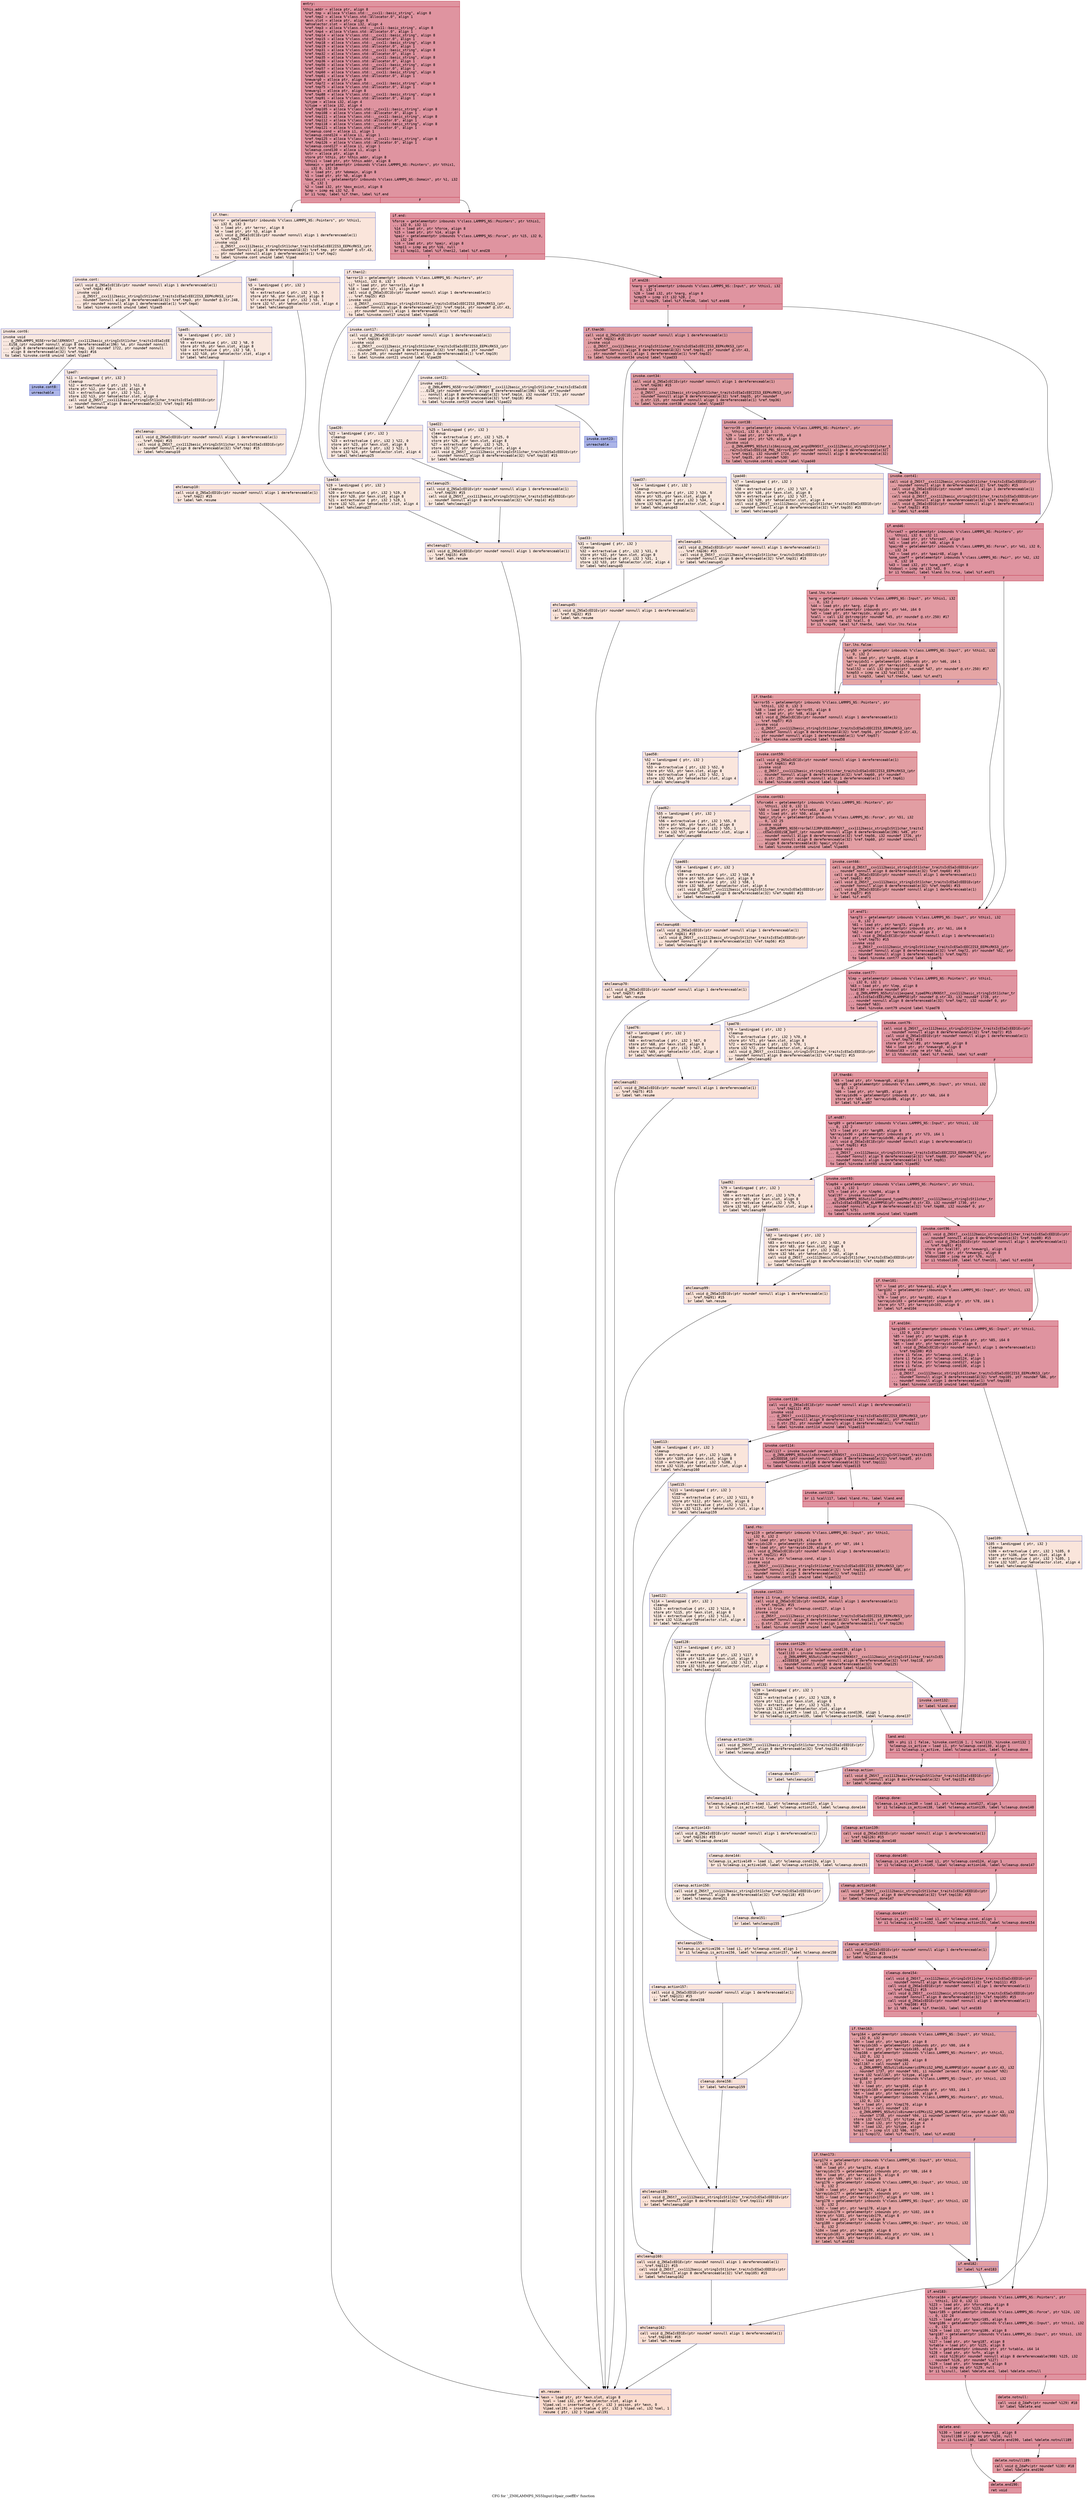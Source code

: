 digraph "CFG for '_ZN9LAMMPS_NS5Input10pair_coeffEv' function" {
	label="CFG for '_ZN9LAMMPS_NS5Input10pair_coeffEv' function";

	Node0x562873710f40 [shape=record,color="#b70d28ff", style=filled, fillcolor="#b70d2870" fontname="Courier",label="{entry:\l|  %this.addr = alloca ptr, align 8\l  %ref.tmp = alloca %\"class.std::__cxx11::basic_string\", align 8\l  %ref.tmp2 = alloca %\"class.std::allocator.0\", align 1\l  %exn.slot = alloca ptr, align 8\l  %ehselector.slot = alloca i32, align 4\l  %ref.tmp3 = alloca %\"class.std::__cxx11::basic_string\", align 8\l  %ref.tmp4 = alloca %\"class.std::allocator.0\", align 1\l  %ref.tmp14 = alloca %\"class.std::__cxx11::basic_string\", align 8\l  %ref.tmp15 = alloca %\"class.std::allocator.0\", align 1\l  %ref.tmp18 = alloca %\"class.std::__cxx11::basic_string\", align 8\l  %ref.tmp19 = alloca %\"class.std::allocator.0\", align 1\l  %ref.tmp31 = alloca %\"class.std::__cxx11::basic_string\", align 8\l  %ref.tmp32 = alloca %\"class.std::allocator.0\", align 1\l  %ref.tmp35 = alloca %\"class.std::__cxx11::basic_string\", align 8\l  %ref.tmp36 = alloca %\"class.std::allocator.0\", align 1\l  %ref.tmp56 = alloca %\"class.std::__cxx11::basic_string\", align 8\l  %ref.tmp57 = alloca %\"class.std::allocator.0\", align 1\l  %ref.tmp60 = alloca %\"class.std::__cxx11::basic_string\", align 8\l  %ref.tmp61 = alloca %\"class.std::allocator.0\", align 1\l  %newarg0 = alloca ptr, align 8\l  %ref.tmp72 = alloca %\"class.std::__cxx11::basic_string\", align 8\l  %ref.tmp75 = alloca %\"class.std::allocator.0\", align 1\l  %newarg1 = alloca ptr, align 8\l  %ref.tmp88 = alloca %\"class.std::__cxx11::basic_string\", align 8\l  %ref.tmp91 = alloca %\"class.std::allocator.0\", align 1\l  %itype = alloca i32, align 4\l  %jtype = alloca i32, align 4\l  %ref.tmp105 = alloca %\"class.std::__cxx11::basic_string\", align 8\l  %ref.tmp108 = alloca %\"class.std::allocator.0\", align 1\l  %ref.tmp111 = alloca %\"class.std::__cxx11::basic_string\", align 8\l  %ref.tmp112 = alloca %\"class.std::allocator.0\", align 1\l  %ref.tmp118 = alloca %\"class.std::__cxx11::basic_string\", align 8\l  %ref.tmp121 = alloca %\"class.std::allocator.0\", align 1\l  %cleanup.cond = alloca i1, align 1\l  %cleanup.cond124 = alloca i1, align 1\l  %ref.tmp125 = alloca %\"class.std::__cxx11::basic_string\", align 8\l  %ref.tmp126 = alloca %\"class.std::allocator.0\", align 1\l  %cleanup.cond127 = alloca i1, align 1\l  %cleanup.cond130 = alloca i1, align 1\l  %str = alloca ptr, align 8\l  store ptr %this, ptr %this.addr, align 8\l  %this1 = load ptr, ptr %this.addr, align 8\l  %domain = getelementptr inbounds %\"class.LAMMPS_NS::Pointers\", ptr %this1,\l... i32 0, i32 10\l  %0 = load ptr, ptr %domain, align 8\l  %1 = load ptr, ptr %0, align 8\l  %box_exist = getelementptr inbounds %\"class.LAMMPS_NS::Domain\", ptr %1, i32\l... 0, i32 1\l  %2 = load i32, ptr %box_exist, align 8\l  %cmp = icmp eq i32 %2, 0\l  br i1 %cmp, label %if.then, label %if.end\l|{<s0>T|<s1>F}}"];
	Node0x562873710f40:s0 -> Node0x562873720a90[tooltip="entry -> if.then\nProbability 0.00%" ];
	Node0x562873710f40:s1 -> Node0x562873720b00[tooltip="entry -> if.end\nProbability 100.00%" ];
	Node0x562873720a90 [shape=record,color="#3d50c3ff", style=filled, fillcolor="#f4c5ad70" fontname="Courier",label="{if.then:\l|  %error = getelementptr inbounds %\"class.LAMMPS_NS::Pointers\", ptr %this1,\l... i32 0, i32 3\l  %3 = load ptr, ptr %error, align 8\l  %4 = load ptr, ptr %3, align 8\l  call void @_ZNSaIcEC1Ev(ptr noundef nonnull align 1 dereferenceable(1)\l... %ref.tmp2) #15\l  invoke void\l... @_ZNSt7__cxx1112basic_stringIcSt11char_traitsIcESaIcEEC2IS3_EEPKcRKS3_(ptr\l... noundef nonnull align 8 dereferenceable(32) %ref.tmp, ptr noundef @.str.43,\l... ptr noundef nonnull align 1 dereferenceable(1) %ref.tmp2)\l          to label %invoke.cont unwind label %lpad\l}"];
	Node0x562873720a90 -> Node0x56287371fad0[tooltip="if.then -> invoke.cont\nProbability 50.00%" ];
	Node0x562873720a90 -> Node0x562873527670[tooltip="if.then -> lpad\nProbability 50.00%" ];
	Node0x56287371fad0 [shape=record,color="#3d50c3ff", style=filled, fillcolor="#f3c7b170" fontname="Courier",label="{invoke.cont:\l|  call void @_ZNSaIcEC1Ev(ptr noundef nonnull align 1 dereferenceable(1)\l... %ref.tmp4) #15\l  invoke void\l... @_ZNSt7__cxx1112basic_stringIcSt11char_traitsIcESaIcEEC2IS3_EEPKcRKS3_(ptr\l... noundef nonnull align 8 dereferenceable(32) %ref.tmp3, ptr noundef @.str.248,\l... ptr noundef nonnull align 1 dereferenceable(1) %ref.tmp4)\l          to label %invoke.cont6 unwind label %lpad5\l}"];
	Node0x56287371fad0 -> Node0x5628737215d0[tooltip="invoke.cont -> invoke.cont6\nProbability 50.00%" ];
	Node0x56287371fad0 -> Node0x562873721620[tooltip="invoke.cont -> lpad5\nProbability 50.00%" ];
	Node0x5628737215d0 [shape=record,color="#3d50c3ff", style=filled, fillcolor="#f1ccb870" fontname="Courier",label="{invoke.cont6:\l|  invoke void\l... @_ZN9LAMMPS_NS5Error3allERKNSt7__cxx1112basic_stringIcSt11char_traitsIcESaIcEE\l...EiS8_(ptr noundef nonnull align 8 dereferenceable(196) %4, ptr noundef nonnull\l... align 8 dereferenceable(32) %ref.tmp, i32 noundef 1722, ptr noundef nonnull\l... align 8 dereferenceable(32) %ref.tmp3) #16\l          to label %invoke.cont8 unwind label %lpad7\l}"];
	Node0x5628737215d0 -> Node0x562873721580[tooltip="invoke.cont6 -> invoke.cont8\nProbability 0.00%" ];
	Node0x5628737215d0 -> Node0x562873721880[tooltip="invoke.cont6 -> lpad7\nProbability 100.00%" ];
	Node0x562873721580 [shape=record,color="#3d50c3ff", style=filled, fillcolor="#4358cb70" fontname="Courier",label="{invoke.cont8:\l|  unreachable\l}"];
	Node0x562873527670 [shape=record,color="#3d50c3ff", style=filled, fillcolor="#f3c7b170" fontname="Courier",label="{lpad:\l|  %5 = landingpad \{ ptr, i32 \}\l          cleanup\l  %6 = extractvalue \{ ptr, i32 \} %5, 0\l  store ptr %6, ptr %exn.slot, align 8\l  %7 = extractvalue \{ ptr, i32 \} %5, 1\l  store i32 %7, ptr %ehselector.slot, align 4\l  br label %ehcleanup10\l}"];
	Node0x562873527670 -> Node0x562873721d80[tooltip="lpad -> ehcleanup10\nProbability 100.00%" ];
	Node0x562873721620 [shape=record,color="#3d50c3ff", style=filled, fillcolor="#f1ccb870" fontname="Courier",label="{lpad5:\l|  %8 = landingpad \{ ptr, i32 \}\l          cleanup\l  %9 = extractvalue \{ ptr, i32 \} %8, 0\l  store ptr %9, ptr %exn.slot, align 8\l  %10 = extractvalue \{ ptr, i32 \} %8, 1\l  store i32 %10, ptr %ehselector.slot, align 4\l  br label %ehcleanup\l}"];
	Node0x562873721620 -> Node0x5628737220d0[tooltip="lpad5 -> ehcleanup\nProbability 100.00%" ];
	Node0x562873721880 [shape=record,color="#3d50c3ff", style=filled, fillcolor="#f1ccb870" fontname="Courier",label="{lpad7:\l|  %11 = landingpad \{ ptr, i32 \}\l          cleanup\l  %12 = extractvalue \{ ptr, i32 \} %11, 0\l  store ptr %12, ptr %exn.slot, align 8\l  %13 = extractvalue \{ ptr, i32 \} %11, 1\l  store i32 %13, ptr %ehselector.slot, align 4\l  call void @_ZNSt7__cxx1112basic_stringIcSt11char_traitsIcESaIcEED1Ev(ptr\l... noundef nonnull align 8 dereferenceable(32) %ref.tmp3) #15\l  br label %ehcleanup\l}"];
	Node0x562873721880 -> Node0x5628737220d0[tooltip="lpad7 -> ehcleanup\nProbability 100.00%" ];
	Node0x5628737220d0 [shape=record,color="#3d50c3ff", style=filled, fillcolor="#f2cab570" fontname="Courier",label="{ehcleanup:\l|  call void @_ZNSaIcED1Ev(ptr noundef nonnull align 1 dereferenceable(1)\l... %ref.tmp4) #15\l  call void @_ZNSt7__cxx1112basic_stringIcSt11char_traitsIcESaIcEED1Ev(ptr\l... noundef nonnull align 8 dereferenceable(32) %ref.tmp) #15\l  br label %ehcleanup10\l}"];
	Node0x5628737220d0 -> Node0x562873721d80[tooltip="ehcleanup -> ehcleanup10\nProbability 100.00%" ];
	Node0x562873721d80 [shape=record,color="#3d50c3ff", style=filled, fillcolor="#f4c5ad70" fontname="Courier",label="{ehcleanup10:\l|  call void @_ZNSaIcED1Ev(ptr noundef nonnull align 1 dereferenceable(1)\l... %ref.tmp2) #15\l  br label %eh.resume\l}"];
	Node0x562873721d80 -> Node0x562873722980[tooltip="ehcleanup10 -> eh.resume\nProbability 100.00%" ];
	Node0x562873720b00 [shape=record,color="#b70d28ff", style=filled, fillcolor="#b70d2870" fontname="Courier",label="{if.end:\l|  %force = getelementptr inbounds %\"class.LAMMPS_NS::Pointers\", ptr %this1,\l... i32 0, i32 11\l  %14 = load ptr, ptr %force, align 8\l  %15 = load ptr, ptr %14, align 8\l  %pair = getelementptr inbounds %\"class.LAMMPS_NS::Force\", ptr %15, i32 0,\l... i32 24\l  %16 = load ptr, ptr %pair, align 8\l  %cmp11 = icmp eq ptr %16, null\l  br i1 %cmp11, label %if.then12, label %if.end28\l|{<s0>T|<s1>F}}"];
	Node0x562873720b00:s0 -> Node0x562873722e10[tooltip="if.end -> if.then12\nProbability 0.00%" ];
	Node0x562873720b00:s1 -> Node0x562873722e90[tooltip="if.end -> if.end28\nProbability 100.00%" ];
	Node0x562873722e10 [shape=record,color="#3d50c3ff", style=filled, fillcolor="#f4c5ad70" fontname="Courier",label="{if.then12:\l|  %error13 = getelementptr inbounds %\"class.LAMMPS_NS::Pointers\", ptr\l... %this1, i32 0, i32 3\l  %17 = load ptr, ptr %error13, align 8\l  %18 = load ptr, ptr %17, align 8\l  call void @_ZNSaIcEC1Ev(ptr noundef nonnull align 1 dereferenceable(1)\l... %ref.tmp15) #15\l  invoke void\l... @_ZNSt7__cxx1112basic_stringIcSt11char_traitsIcESaIcEEC2IS3_EEPKcRKS3_(ptr\l... noundef nonnull align 8 dereferenceable(32) %ref.tmp14, ptr noundef @.str.43,\l... ptr noundef nonnull align 1 dereferenceable(1) %ref.tmp15)\l          to label %invoke.cont17 unwind label %lpad16\l}"];
	Node0x562873722e10 -> Node0x562873723320[tooltip="if.then12 -> invoke.cont17\nProbability 50.00%" ];
	Node0x562873722e10 -> Node0x5628737233a0[tooltip="if.then12 -> lpad16\nProbability 50.00%" ];
	Node0x562873723320 [shape=record,color="#3d50c3ff", style=filled, fillcolor="#f2cab570" fontname="Courier",label="{invoke.cont17:\l|  call void @_ZNSaIcEC1Ev(ptr noundef nonnull align 1 dereferenceable(1)\l... %ref.tmp19) #15\l  invoke void\l... @_ZNSt7__cxx1112basic_stringIcSt11char_traitsIcESaIcEEC2IS3_EEPKcRKS3_(ptr\l... noundef nonnull align 8 dereferenceable(32) %ref.tmp18, ptr noundef\l... @.str.249, ptr noundef nonnull align 1 dereferenceable(1) %ref.tmp19)\l          to label %invoke.cont21 unwind label %lpad20\l}"];
	Node0x562873723320 -> Node0x5628737236c0[tooltip="invoke.cont17 -> invoke.cont21\nProbability 50.00%" ];
	Node0x562873723320 -> Node0x562873723710[tooltip="invoke.cont17 -> lpad20\nProbability 50.00%" ];
	Node0x5628737236c0 [shape=record,color="#3d50c3ff", style=filled, fillcolor="#f1ccb870" fontname="Courier",label="{invoke.cont21:\l|  invoke void\l... @_ZN9LAMMPS_NS5Error3allERKNSt7__cxx1112basic_stringIcSt11char_traitsIcESaIcEE\l...EiS8_(ptr noundef nonnull align 8 dereferenceable(196) %18, ptr noundef\l... nonnull align 8 dereferenceable(32) %ref.tmp14, i32 noundef 1723, ptr noundef\l... nonnull align 8 dereferenceable(32) %ref.tmp18) #16\l          to label %invoke.cont23 unwind label %lpad22\l}"];
	Node0x5628737236c0 -> Node0x562873723670[tooltip="invoke.cont21 -> invoke.cont23\nProbability 0.00%" ];
	Node0x5628737236c0 -> Node0x562873723a30[tooltip="invoke.cont21 -> lpad22\nProbability 100.00%" ];
	Node0x562873723670 [shape=record,color="#3d50c3ff", style=filled, fillcolor="#4358cb70" fontname="Courier",label="{invoke.cont23:\l|  unreachable\l}"];
	Node0x5628737233a0 [shape=record,color="#3d50c3ff", style=filled, fillcolor="#f2cab570" fontname="Courier",label="{lpad16:\l|  %19 = landingpad \{ ptr, i32 \}\l          cleanup\l  %20 = extractvalue \{ ptr, i32 \} %19, 0\l  store ptr %20, ptr %exn.slot, align 8\l  %21 = extractvalue \{ ptr, i32 \} %19, 1\l  store i32 %21, ptr %ehselector.slot, align 4\l  br label %ehcleanup27\l}"];
	Node0x5628737233a0 -> Node0x562873723ff0[tooltip="lpad16 -> ehcleanup27\nProbability 100.00%" ];
	Node0x562873723710 [shape=record,color="#3d50c3ff", style=filled, fillcolor="#f1ccb870" fontname="Courier",label="{lpad20:\l|  %22 = landingpad \{ ptr, i32 \}\l          cleanup\l  %23 = extractvalue \{ ptr, i32 \} %22, 0\l  store ptr %23, ptr %exn.slot, align 8\l  %24 = extractvalue \{ ptr, i32 \} %22, 1\l  store i32 %24, ptr %ehselector.slot, align 4\l  br label %ehcleanup25\l}"];
	Node0x562873723710 -> Node0x562873724340[tooltip="lpad20 -> ehcleanup25\nProbability 100.00%" ];
	Node0x562873723a30 [shape=record,color="#3d50c3ff", style=filled, fillcolor="#f1ccb870" fontname="Courier",label="{lpad22:\l|  %25 = landingpad \{ ptr, i32 \}\l          cleanup\l  %26 = extractvalue \{ ptr, i32 \} %25, 0\l  store ptr %26, ptr %exn.slot, align 8\l  %27 = extractvalue \{ ptr, i32 \} %25, 1\l  store i32 %27, ptr %ehselector.slot, align 4\l  call void @_ZNSt7__cxx1112basic_stringIcSt11char_traitsIcESaIcEED1Ev(ptr\l... noundef nonnull align 8 dereferenceable(32) %ref.tmp18) #15\l  br label %ehcleanup25\l}"];
	Node0x562873723a30 -> Node0x562873724340[tooltip="lpad22 -> ehcleanup25\nProbability 100.00%" ];
	Node0x562873724340 [shape=record,color="#3d50c3ff", style=filled, fillcolor="#f2cab570" fontname="Courier",label="{ehcleanup25:\l|  call void @_ZNSaIcED1Ev(ptr noundef nonnull align 1 dereferenceable(1)\l... %ref.tmp19) #15\l  call void @_ZNSt7__cxx1112basic_stringIcSt11char_traitsIcESaIcEED1Ev(ptr\l... noundef nonnull align 8 dereferenceable(32) %ref.tmp14) #15\l  br label %ehcleanup27\l}"];
	Node0x562873724340 -> Node0x562873723ff0[tooltip="ehcleanup25 -> ehcleanup27\nProbability 100.00%" ];
	Node0x562873723ff0 [shape=record,color="#3d50c3ff", style=filled, fillcolor="#f4c5ad70" fontname="Courier",label="{ehcleanup27:\l|  call void @_ZNSaIcED1Ev(ptr noundef nonnull align 1 dereferenceable(1)\l... %ref.tmp15) #15\l  br label %eh.resume\l}"];
	Node0x562873723ff0 -> Node0x562873722980[tooltip="ehcleanup27 -> eh.resume\nProbability 100.00%" ];
	Node0x562873722e90 [shape=record,color="#b70d28ff", style=filled, fillcolor="#b70d2870" fontname="Courier",label="{if.end28:\l|  %narg = getelementptr inbounds %\"class.LAMMPS_NS::Input\", ptr %this1, i32\l... 0, i32 1\l  %28 = load i32, ptr %narg, align 8\l  %cmp29 = icmp slt i32 %28, 2\l  br i1 %cmp29, label %if.then30, label %if.end46\l|{<s0>T|<s1>F}}"];
	Node0x562873722e90:s0 -> Node0x562873724e50[tooltip="if.end28 -> if.then30\nProbability 50.00%" ];
	Node0x562873722e90:s1 -> Node0x562873724ea0[tooltip="if.end28 -> if.end46\nProbability 50.00%" ];
	Node0x562873724e50 [shape=record,color="#3d50c3ff", style=filled, fillcolor="#be242e70" fontname="Courier",label="{if.then30:\l|  call void @_ZNSaIcEC1Ev(ptr noundef nonnull align 1 dereferenceable(1)\l... %ref.tmp32) #15\l  invoke void\l... @_ZNSt7__cxx1112basic_stringIcSt11char_traitsIcESaIcEEC2IS3_EEPKcRKS3_(ptr\l... noundef nonnull align 8 dereferenceable(32) %ref.tmp31, ptr noundef @.str.43,\l... ptr noundef nonnull align 1 dereferenceable(1) %ref.tmp32)\l          to label %invoke.cont34 unwind label %lpad33\l}"];
	Node0x562873724e50 -> Node0x562873725150[tooltip="if.then30 -> invoke.cont34\nProbability 100.00%" ];
	Node0x562873724e50 -> Node0x5628737251d0[tooltip="if.then30 -> lpad33\nProbability 0.00%" ];
	Node0x562873725150 [shape=record,color="#3d50c3ff", style=filled, fillcolor="#be242e70" fontname="Courier",label="{invoke.cont34:\l|  call void @_ZNSaIcEC1Ev(ptr noundef nonnull align 1 dereferenceable(1)\l... %ref.tmp36) #15\l  invoke void\l... @_ZNSt7__cxx1112basic_stringIcSt11char_traitsIcESaIcEEC2IS3_EEPKcRKS3_(ptr\l... noundef nonnull align 8 dereferenceable(32) %ref.tmp35, ptr noundef\l... @.str.115, ptr noundef nonnull align 1 dereferenceable(1) %ref.tmp36)\l          to label %invoke.cont38 unwind label %lpad37\l}"];
	Node0x562873725150 -> Node0x5628737254f0[tooltip="invoke.cont34 -> invoke.cont38\nProbability 100.00%" ];
	Node0x562873725150 -> Node0x562873725540[tooltip="invoke.cont34 -> lpad37\nProbability 0.00%" ];
	Node0x5628737254f0 [shape=record,color="#3d50c3ff", style=filled, fillcolor="#be242e70" fontname="Courier",label="{invoke.cont38:\l|  %error39 = getelementptr inbounds %\"class.LAMMPS_NS::Pointers\", ptr\l... %this1, i32 0, i32 3\l  %29 = load ptr, ptr %error39, align 8\l  %30 = load ptr, ptr %29, align 8\l  invoke void\l... @_ZN9LAMMPS_NS5utils16missing_cmd_argsERKNSt7__cxx1112basic_stringIcSt11char_t\l...raitsIcESaIcEEEiS8_PNS_5ErrorE(ptr noundef nonnull align 8 dereferenceable(32)\l... %ref.tmp31, i32 noundef 1724, ptr noundef nonnull align 8 dereferenceable(32)\l... %ref.tmp35, ptr noundef %30)\l          to label %invoke.cont41 unwind label %lpad40\l}"];
	Node0x5628737254f0 -> Node0x5628737254a0[tooltip="invoke.cont38 -> invoke.cont41\nProbability 100.00%" ];
	Node0x5628737254f0 -> Node0x5628737259e0[tooltip="invoke.cont38 -> lpad40\nProbability 0.00%" ];
	Node0x5628737254a0 [shape=record,color="#3d50c3ff", style=filled, fillcolor="#be242e70" fontname="Courier",label="{invoke.cont41:\l|  call void @_ZNSt7__cxx1112basic_stringIcSt11char_traitsIcESaIcEED1Ev(ptr\l... noundef nonnull align 8 dereferenceable(32) %ref.tmp35) #15\l  call void @_ZNSaIcED1Ev(ptr noundef nonnull align 1 dereferenceable(1)\l... %ref.tmp36) #15\l  call void @_ZNSt7__cxx1112basic_stringIcSt11char_traitsIcESaIcEED1Ev(ptr\l... noundef nonnull align 8 dereferenceable(32) %ref.tmp31) #15\l  call void @_ZNSaIcED1Ev(ptr noundef nonnull align 1 dereferenceable(1)\l... %ref.tmp32) #15\l  br label %if.end46\l}"];
	Node0x5628737254a0 -> Node0x562873724ea0[tooltip="invoke.cont41 -> if.end46\nProbability 100.00%" ];
	Node0x5628737251d0 [shape=record,color="#3d50c3ff", style=filled, fillcolor="#f2cab570" fontname="Courier",label="{lpad33:\l|  %31 = landingpad \{ ptr, i32 \}\l          cleanup\l  %32 = extractvalue \{ ptr, i32 \} %31, 0\l  store ptr %32, ptr %exn.slot, align 8\l  %33 = extractvalue \{ ptr, i32 \} %31, 1\l  store i32 %33, ptr %ehselector.slot, align 4\l  br label %ehcleanup45\l}"];
	Node0x5628737251d0 -> Node0x562873726400[tooltip="lpad33 -> ehcleanup45\nProbability 100.00%" ];
	Node0x562873725540 [shape=record,color="#3d50c3ff", style=filled, fillcolor="#f2cab570" fontname="Courier",label="{lpad37:\l|  %34 = landingpad \{ ptr, i32 \}\l          cleanup\l  %35 = extractvalue \{ ptr, i32 \} %34, 0\l  store ptr %35, ptr %exn.slot, align 8\l  %36 = extractvalue \{ ptr, i32 \} %34, 1\l  store i32 %36, ptr %ehselector.slot, align 4\l  br label %ehcleanup43\l}"];
	Node0x562873725540 -> Node0x562873726770[tooltip="lpad37 -> ehcleanup43\nProbability 100.00%" ];
	Node0x5628737259e0 [shape=record,color="#3d50c3ff", style=filled, fillcolor="#f2cab570" fontname="Courier",label="{lpad40:\l|  %37 = landingpad \{ ptr, i32 \}\l          cleanup\l  %38 = extractvalue \{ ptr, i32 \} %37, 0\l  store ptr %38, ptr %exn.slot, align 8\l  %39 = extractvalue \{ ptr, i32 \} %37, 1\l  store i32 %39, ptr %ehselector.slot, align 4\l  call void @_ZNSt7__cxx1112basic_stringIcSt11char_traitsIcESaIcEED1Ev(ptr\l... noundef nonnull align 8 dereferenceable(32) %ref.tmp35) #15\l  br label %ehcleanup43\l}"];
	Node0x5628737259e0 -> Node0x562873726770[tooltip="lpad40 -> ehcleanup43\nProbability 100.00%" ];
	Node0x562873726770 [shape=record,color="#3d50c3ff", style=filled, fillcolor="#f4c5ad70" fontname="Courier",label="{ehcleanup43:\l|  call void @_ZNSaIcED1Ev(ptr noundef nonnull align 1 dereferenceable(1)\l... %ref.tmp36) #15\l  call void @_ZNSt7__cxx1112basic_stringIcSt11char_traitsIcESaIcEED1Ev(ptr\l... noundef nonnull align 8 dereferenceable(32) %ref.tmp31) #15\l  br label %ehcleanup45\l}"];
	Node0x562873726770 -> Node0x562873726400[tooltip="ehcleanup43 -> ehcleanup45\nProbability 100.00%" ];
	Node0x562873726400 [shape=record,color="#3d50c3ff", style=filled, fillcolor="#f5c1a970" fontname="Courier",label="{ehcleanup45:\l|  call void @_ZNSaIcED1Ev(ptr noundef nonnull align 1 dereferenceable(1)\l... %ref.tmp32) #15\l  br label %eh.resume\l}"];
	Node0x562873726400 -> Node0x562873722980[tooltip="ehcleanup45 -> eh.resume\nProbability 100.00%" ];
	Node0x562873724ea0 [shape=record,color="#b70d28ff", style=filled, fillcolor="#b70d2870" fontname="Courier",label="{if.end46:\l|  %force47 = getelementptr inbounds %\"class.LAMMPS_NS::Pointers\", ptr\l... %this1, i32 0, i32 11\l  %40 = load ptr, ptr %force47, align 8\l  %41 = load ptr, ptr %40, align 8\l  %pair48 = getelementptr inbounds %\"class.LAMMPS_NS::Force\", ptr %41, i32 0,\l... i32 24\l  %42 = load ptr, ptr %pair48, align 8\l  %one_coeff = getelementptr inbounds %\"class.LAMMPS_NS::Pair\", ptr %42, i32\l... 0, i32 18\l  %43 = load i32, ptr %one_coeff, align 8\l  %tobool = icmp ne i32 %43, 0\l  br i1 %tobool, label %land.lhs.true, label %if.end71\l|{<s0>T|<s1>F}}"];
	Node0x562873724ea0:s0 -> Node0x562873727500[tooltip="if.end46 -> land.lhs.true\nProbability 62.50%" ];
	Node0x562873724ea0:s1 -> Node0x562873727580[tooltip="if.end46 -> if.end71\nProbability 37.50%" ];
	Node0x562873727500 [shape=record,color="#b70d28ff", style=filled, fillcolor="#bb1b2c70" fontname="Courier",label="{land.lhs.true:\l|  %arg = getelementptr inbounds %\"class.LAMMPS_NS::Input\", ptr %this1, i32\l... 0, i32 2\l  %44 = load ptr, ptr %arg, align 8\l  %arrayidx = getelementptr inbounds ptr, ptr %44, i64 0\l  %45 = load ptr, ptr %arrayidx, align 8\l  %call = call i32 @strcmp(ptr noundef %45, ptr noundef @.str.250) #17\l  %cmp49 = icmp ne i32 %call, 0\l  br i1 %cmp49, label %if.then54, label %lor.lhs.false\l|{<s0>T|<s1>F}}"];
	Node0x562873727500:s0 -> Node0x562873727b60[tooltip="land.lhs.true -> if.then54\nProbability 62.50%" ];
	Node0x562873727500:s1 -> Node0x562873727be0[tooltip="land.lhs.true -> lor.lhs.false\nProbability 37.50%" ];
	Node0x562873727be0 [shape=record,color="#3d50c3ff", style=filled, fillcolor="#c5333470" fontname="Courier",label="{lor.lhs.false:\l|  %arg50 = getelementptr inbounds %\"class.LAMMPS_NS::Input\", ptr %this1, i32\l... 0, i32 2\l  %46 = load ptr, ptr %arg50, align 8\l  %arrayidx51 = getelementptr inbounds ptr, ptr %46, i64 1\l  %47 = load ptr, ptr %arrayidx51, align 8\l  %call52 = call i32 @strcmp(ptr noundef %47, ptr noundef @.str.250) #17\l  %cmp53 = icmp ne i32 %call52, 0\l  br i1 %cmp53, label %if.then54, label %if.end71\l|{<s0>T|<s1>F}}"];
	Node0x562873727be0:s0 -> Node0x562873727b60[tooltip="lor.lhs.false -> if.then54\nProbability 62.50%" ];
	Node0x562873727be0:s1 -> Node0x562873727580[tooltip="lor.lhs.false -> if.end71\nProbability 37.50%" ];
	Node0x562873727b60 [shape=record,color="#b70d28ff", style=filled, fillcolor="#be242e70" fontname="Courier",label="{if.then54:\l|  %error55 = getelementptr inbounds %\"class.LAMMPS_NS::Pointers\", ptr\l... %this1, i32 0, i32 3\l  %48 = load ptr, ptr %error55, align 8\l  %49 = load ptr, ptr %48, align 8\l  call void @_ZNSaIcEC1Ev(ptr noundef nonnull align 1 dereferenceable(1)\l... %ref.tmp57) #15\l  invoke void\l... @_ZNSt7__cxx1112basic_stringIcSt11char_traitsIcESaIcEEC2IS3_EEPKcRKS3_(ptr\l... noundef nonnull align 8 dereferenceable(32) %ref.tmp56, ptr noundef @.str.43,\l... ptr noundef nonnull align 1 dereferenceable(1) %ref.tmp57)\l          to label %invoke.cont59 unwind label %lpad58\l}"];
	Node0x562873727b60 -> Node0x5628737293f0[tooltip="if.then54 -> invoke.cont59\nProbability 100.00%" ];
	Node0x562873727b60 -> Node0x562873729470[tooltip="if.then54 -> lpad58\nProbability 0.00%" ];
	Node0x5628737293f0 [shape=record,color="#b70d28ff", style=filled, fillcolor="#be242e70" fontname="Courier",label="{invoke.cont59:\l|  call void @_ZNSaIcEC1Ev(ptr noundef nonnull align 1 dereferenceable(1)\l... %ref.tmp61) #15\l  invoke void\l... @_ZNSt7__cxx1112basic_stringIcSt11char_traitsIcESaIcEEC2IS3_EEPKcRKS3_(ptr\l... noundef nonnull align 8 dereferenceable(32) %ref.tmp60, ptr noundef\l... @.str.251, ptr noundef nonnull align 1 dereferenceable(1) %ref.tmp61)\l          to label %invoke.cont63 unwind label %lpad62\l}"];
	Node0x5628737293f0 -> Node0x562873729790[tooltip="invoke.cont59 -> invoke.cont63\nProbability 100.00%" ];
	Node0x5628737293f0 -> Node0x5628737297e0[tooltip="invoke.cont59 -> lpad62\nProbability 0.00%" ];
	Node0x562873729790 [shape=record,color="#b70d28ff", style=filled, fillcolor="#be242e70" fontname="Courier",label="{invoke.cont63:\l|  %force64 = getelementptr inbounds %\"class.LAMMPS_NS::Pointers\", ptr\l... %this1, i32 0, i32 11\l  %50 = load ptr, ptr %force64, align 8\l  %51 = load ptr, ptr %50, align 8\l  %pair_style = getelementptr inbounds %\"class.LAMMPS_NS::Force\", ptr %51, i32\l... 0, i32 25\l  invoke void\l... @_ZN9LAMMPS_NS5Error3allIJRPcEEEvRKNSt7__cxx1112basic_stringIcSt11char_traitsI\l...cESaIcEEEiSB_DpOT_(ptr noundef nonnull align 8 dereferenceable(196) %49, ptr\l... noundef nonnull align 8 dereferenceable(32) %ref.tmp56, i32 noundef 1726, ptr\l... noundef nonnull align 8 dereferenceable(32) %ref.tmp60, ptr noundef nonnull\l... align 8 dereferenceable(8) %pair_style)\l          to label %invoke.cont66 unwind label %lpad65\l}"];
	Node0x562873729790 -> Node0x562873729740[tooltip="invoke.cont63 -> invoke.cont66\nProbability 100.00%" ];
	Node0x562873729790 -> Node0x562873729dc0[tooltip="invoke.cont63 -> lpad65\nProbability 0.00%" ];
	Node0x562873729740 [shape=record,color="#b70d28ff", style=filled, fillcolor="#be242e70" fontname="Courier",label="{invoke.cont66:\l|  call void @_ZNSt7__cxx1112basic_stringIcSt11char_traitsIcESaIcEED1Ev(ptr\l... noundef nonnull align 8 dereferenceable(32) %ref.tmp60) #15\l  call void @_ZNSaIcED1Ev(ptr noundef nonnull align 1 dereferenceable(1)\l... %ref.tmp61) #15\l  call void @_ZNSt7__cxx1112basic_stringIcSt11char_traitsIcESaIcEED1Ev(ptr\l... noundef nonnull align 8 dereferenceable(32) %ref.tmp56) #15\l  call void @_ZNSaIcED1Ev(ptr noundef nonnull align 1 dereferenceable(1)\l... %ref.tmp57) #15\l  br label %if.end71\l}"];
	Node0x562873729740 -> Node0x562873727580[tooltip="invoke.cont66 -> if.end71\nProbability 100.00%" ];
	Node0x562873729470 [shape=record,color="#3d50c3ff", style=filled, fillcolor="#f3c7b170" fontname="Courier",label="{lpad58:\l|  %52 = landingpad \{ ptr, i32 \}\l          cleanup\l  %53 = extractvalue \{ ptr, i32 \} %52, 0\l  store ptr %53, ptr %exn.slot, align 8\l  %54 = extractvalue \{ ptr, i32 \} %52, 1\l  store i32 %54, ptr %ehselector.slot, align 4\l  br label %ehcleanup70\l}"];
	Node0x562873729470 -> Node0x56287372a780[tooltip="lpad58 -> ehcleanup70\nProbability 100.00%" ];
	Node0x5628737297e0 [shape=record,color="#3d50c3ff", style=filled, fillcolor="#f3c7b170" fontname="Courier",label="{lpad62:\l|  %55 = landingpad \{ ptr, i32 \}\l          cleanup\l  %56 = extractvalue \{ ptr, i32 \} %55, 0\l  store ptr %56, ptr %exn.slot, align 8\l  %57 = extractvalue \{ ptr, i32 \} %55, 1\l  store i32 %57, ptr %ehselector.slot, align 4\l  br label %ehcleanup68\l}"];
	Node0x5628737297e0 -> Node0x56287372aa80[tooltip="lpad62 -> ehcleanup68\nProbability 100.00%" ];
	Node0x562873729dc0 [shape=record,color="#3d50c3ff", style=filled, fillcolor="#f3c7b170" fontname="Courier",label="{lpad65:\l|  %58 = landingpad \{ ptr, i32 \}\l          cleanup\l  %59 = extractvalue \{ ptr, i32 \} %58, 0\l  store ptr %59, ptr %exn.slot, align 8\l  %60 = extractvalue \{ ptr, i32 \} %58, 1\l  store i32 %60, ptr %ehselector.slot, align 4\l  call void @_ZNSt7__cxx1112basic_stringIcSt11char_traitsIcESaIcEED1Ev(ptr\l... noundef nonnull align 8 dereferenceable(32) %ref.tmp60) #15\l  br label %ehcleanup68\l}"];
	Node0x562873729dc0 -> Node0x56287372aa80[tooltip="lpad65 -> ehcleanup68\nProbability 100.00%" ];
	Node0x56287372aa80 [shape=record,color="#3d50c3ff", style=filled, fillcolor="#f5c1a970" fontname="Courier",label="{ehcleanup68:\l|  call void @_ZNSaIcED1Ev(ptr noundef nonnull align 1 dereferenceable(1)\l... %ref.tmp61) #15\l  call void @_ZNSt7__cxx1112basic_stringIcSt11char_traitsIcESaIcEED1Ev(ptr\l... noundef nonnull align 8 dereferenceable(32) %ref.tmp56) #15\l  br label %ehcleanup70\l}"];
	Node0x56287372aa80 -> Node0x56287372a780[tooltip="ehcleanup68 -> ehcleanup70\nProbability 100.00%" ];
	Node0x56287372a780 [shape=record,color="#3d50c3ff", style=filled, fillcolor="#f6bfa670" fontname="Courier",label="{ehcleanup70:\l|  call void @_ZNSaIcED1Ev(ptr noundef nonnull align 1 dereferenceable(1)\l... %ref.tmp57) #15\l  br label %eh.resume\l}"];
	Node0x56287372a780 -> Node0x562873722980[tooltip="ehcleanup70 -> eh.resume\nProbability 100.00%" ];
	Node0x562873727580 [shape=record,color="#b70d28ff", style=filled, fillcolor="#b70d2870" fontname="Courier",label="{if.end71:\l|  %arg73 = getelementptr inbounds %\"class.LAMMPS_NS::Input\", ptr %this1, i32\l... 0, i32 2\l  %61 = load ptr, ptr %arg73, align 8\l  %arrayidx74 = getelementptr inbounds ptr, ptr %61, i64 0\l  %62 = load ptr, ptr %arrayidx74, align 8\l  call void @_ZNSaIcEC1Ev(ptr noundef nonnull align 1 dereferenceable(1)\l... %ref.tmp75) #15\l  invoke void\l... @_ZNSt7__cxx1112basic_stringIcSt11char_traitsIcESaIcEEC2IS3_EEPKcRKS3_(ptr\l... noundef nonnull align 8 dereferenceable(32) %ref.tmp72, ptr noundef %62, ptr\l... noundef nonnull align 1 dereferenceable(1) %ref.tmp75)\l          to label %invoke.cont77 unwind label %lpad76\l}"];
	Node0x562873727580 -> Node0x56287372b7e0[tooltip="if.end71 -> invoke.cont77\nProbability 100.00%" ];
	Node0x562873727580 -> Node0x56287372b860[tooltip="if.end71 -> lpad76\nProbability 0.00%" ];
	Node0x56287372b7e0 [shape=record,color="#b70d28ff", style=filled, fillcolor="#b70d2870" fontname="Courier",label="{invoke.cont77:\l|  %lmp = getelementptr inbounds %\"class.LAMMPS_NS::Pointers\", ptr %this1,\l... i32 0, i32 1\l  %63 = load ptr, ptr %lmp, align 8\l  %call80 = invoke noundef ptr\l... @_ZN9LAMMPS_NS5utils11expand_typeEPKciRKNSt7__cxx1112basic_stringIcSt11char_tr\l...aitsIcESaIcEEEiPNS_6LAMMPSE(ptr noundef @.str.43, i32 noundef 1728, ptr\l... noundef nonnull align 8 dereferenceable(32) %ref.tmp72, i32 noundef 0, ptr\l... noundef %63)\l          to label %invoke.cont79 unwind label %lpad78\l}"];
	Node0x56287372b7e0 -> Node0x56287372b790[tooltip="invoke.cont77 -> invoke.cont79\nProbability 100.00%" ];
	Node0x56287372b7e0 -> Node0x56287372bc80[tooltip="invoke.cont77 -> lpad78\nProbability 0.00%" ];
	Node0x56287372b790 [shape=record,color="#b70d28ff", style=filled, fillcolor="#b70d2870" fontname="Courier",label="{invoke.cont79:\l|  call void @_ZNSt7__cxx1112basic_stringIcSt11char_traitsIcESaIcEED1Ev(ptr\l... noundef nonnull align 8 dereferenceable(32) %ref.tmp72) #15\l  call void @_ZNSaIcED1Ev(ptr noundef nonnull align 1 dereferenceable(1)\l... %ref.tmp75) #15\l  store ptr %call80, ptr %newarg0, align 8\l  %64 = load ptr, ptr %newarg0, align 8\l  %tobool83 = icmp ne ptr %64, null\l  br i1 %tobool83, label %if.then84, label %if.end87\l|{<s0>T|<s1>F}}"];
	Node0x56287372b790:s0 -> Node0x56287372c2c0[tooltip="invoke.cont79 -> if.then84\nProbability 62.50%" ];
	Node0x56287372b790:s1 -> Node0x56287372c340[tooltip="invoke.cont79 -> if.end87\nProbability 37.50%" ];
	Node0x56287372c2c0 [shape=record,color="#b70d28ff", style=filled, fillcolor="#bb1b2c70" fontname="Courier",label="{if.then84:\l|  %65 = load ptr, ptr %newarg0, align 8\l  %arg85 = getelementptr inbounds %\"class.LAMMPS_NS::Input\", ptr %this1, i32\l... 0, i32 2\l  %66 = load ptr, ptr %arg85, align 8\l  %arrayidx86 = getelementptr inbounds ptr, ptr %66, i64 0\l  store ptr %65, ptr %arrayidx86, align 8\l  br label %if.end87\l}"];
	Node0x56287372c2c0 -> Node0x56287372c340[tooltip="if.then84 -> if.end87\nProbability 100.00%" ];
	Node0x56287372b860 [shape=record,color="#3d50c3ff", style=filled, fillcolor="#f4c5ad70" fontname="Courier",label="{lpad76:\l|  %67 = landingpad \{ ptr, i32 \}\l          cleanup\l  %68 = extractvalue \{ ptr, i32 \} %67, 0\l  store ptr %68, ptr %exn.slot, align 8\l  %69 = extractvalue \{ ptr, i32 \} %67, 1\l  store i32 %69, ptr %ehselector.slot, align 4\l  br label %ehcleanup82\l}"];
	Node0x56287372b860 -> Node0x56287372caa0[tooltip="lpad76 -> ehcleanup82\nProbability 100.00%" ];
	Node0x56287372bc80 [shape=record,color="#3d50c3ff", style=filled, fillcolor="#f4c5ad70" fontname="Courier",label="{lpad78:\l|  %70 = landingpad \{ ptr, i32 \}\l          cleanup\l  %71 = extractvalue \{ ptr, i32 \} %70, 0\l  store ptr %71, ptr %exn.slot, align 8\l  %72 = extractvalue \{ ptr, i32 \} %70, 1\l  store i32 %72, ptr %ehselector.slot, align 4\l  call void @_ZNSt7__cxx1112basic_stringIcSt11char_traitsIcESaIcEED1Ev(ptr\l... noundef nonnull align 8 dereferenceable(32) %ref.tmp72) #15\l  br label %ehcleanup82\l}"];
	Node0x56287372bc80 -> Node0x56287372caa0[tooltip="lpad78 -> ehcleanup82\nProbability 100.00%" ];
	Node0x56287372caa0 [shape=record,color="#3d50c3ff", style=filled, fillcolor="#f6bfa670" fontname="Courier",label="{ehcleanup82:\l|  call void @_ZNSaIcED1Ev(ptr noundef nonnull align 1 dereferenceable(1)\l... %ref.tmp75) #15\l  br label %eh.resume\l}"];
	Node0x56287372caa0 -> Node0x562873722980[tooltip="ehcleanup82 -> eh.resume\nProbability 100.00%" ];
	Node0x56287372c340 [shape=record,color="#b70d28ff", style=filled, fillcolor="#b70d2870" fontname="Courier",label="{if.end87:\l|  %arg89 = getelementptr inbounds %\"class.LAMMPS_NS::Input\", ptr %this1, i32\l... 0, i32 2\l  %73 = load ptr, ptr %arg89, align 8\l  %arrayidx90 = getelementptr inbounds ptr, ptr %73, i64 1\l  %74 = load ptr, ptr %arrayidx90, align 8\l  call void @_ZNSaIcEC1Ev(ptr noundef nonnull align 1 dereferenceable(1)\l... %ref.tmp91) #15\l  invoke void\l... @_ZNSt7__cxx1112basic_stringIcSt11char_traitsIcESaIcEEC2IS3_EEPKcRKS3_(ptr\l... noundef nonnull align 8 dereferenceable(32) %ref.tmp88, ptr noundef %74, ptr\l... noundef nonnull align 1 dereferenceable(1) %ref.tmp91)\l          to label %invoke.cont93 unwind label %lpad92\l}"];
	Node0x56287372c340 -> Node0x56287372d510[tooltip="if.end87 -> invoke.cont93\nProbability 100.00%" ];
	Node0x56287372c340 -> Node0x56287372d590[tooltip="if.end87 -> lpad92\nProbability 0.00%" ];
	Node0x56287372d510 [shape=record,color="#b70d28ff", style=filled, fillcolor="#b70d2870" fontname="Courier",label="{invoke.cont93:\l|  %lmp94 = getelementptr inbounds %\"class.LAMMPS_NS::Pointers\", ptr %this1,\l... i32 0, i32 1\l  %75 = load ptr, ptr %lmp94, align 8\l  %call97 = invoke noundef ptr\l... @_ZN9LAMMPS_NS5utils11expand_typeEPKciRKNSt7__cxx1112basic_stringIcSt11char_tr\l...aitsIcESaIcEEEiPNS_6LAMMPSE(ptr noundef @.str.43, i32 noundef 1730, ptr\l... noundef nonnull align 8 dereferenceable(32) %ref.tmp88, i32 noundef 0, ptr\l... noundef %75)\l          to label %invoke.cont96 unwind label %lpad95\l}"];
	Node0x56287372d510 -> Node0x56287372d4c0[tooltip="invoke.cont93 -> invoke.cont96\nProbability 100.00%" ];
	Node0x56287372d510 -> Node0x56287372d9b0[tooltip="invoke.cont93 -> lpad95\nProbability 0.00%" ];
	Node0x56287372d4c0 [shape=record,color="#b70d28ff", style=filled, fillcolor="#b70d2870" fontname="Courier",label="{invoke.cont96:\l|  call void @_ZNSt7__cxx1112basic_stringIcSt11char_traitsIcESaIcEED1Ev(ptr\l... noundef nonnull align 8 dereferenceable(32) %ref.tmp88) #15\l  call void @_ZNSaIcED1Ev(ptr noundef nonnull align 1 dereferenceable(1)\l... %ref.tmp91) #15\l  store ptr %call97, ptr %newarg1, align 8\l  %76 = load ptr, ptr %newarg1, align 8\l  %tobool100 = icmp ne ptr %76, null\l  br i1 %tobool100, label %if.then101, label %if.end104\l|{<s0>T|<s1>F}}"];
	Node0x56287372d4c0:s0 -> Node0x56287372e050[tooltip="invoke.cont96 -> if.then101\nProbability 62.50%" ];
	Node0x56287372d4c0:s1 -> Node0x56287372e0d0[tooltip="invoke.cont96 -> if.end104\nProbability 37.50%" ];
	Node0x56287372e050 [shape=record,color="#b70d28ff", style=filled, fillcolor="#bb1b2c70" fontname="Courier",label="{if.then101:\l|  %77 = load ptr, ptr %newarg1, align 8\l  %arg102 = getelementptr inbounds %\"class.LAMMPS_NS::Input\", ptr %this1, i32\l... 0, i32 2\l  %78 = load ptr, ptr %arg102, align 8\l  %arrayidx103 = getelementptr inbounds ptr, ptr %78, i64 1\l  store ptr %77, ptr %arrayidx103, align 8\l  br label %if.end104\l}"];
	Node0x56287372e050 -> Node0x56287372e0d0[tooltip="if.then101 -> if.end104\nProbability 100.00%" ];
	Node0x56287372d590 [shape=record,color="#3d50c3ff", style=filled, fillcolor="#f4c5ad70" fontname="Courier",label="{lpad92:\l|  %79 = landingpad \{ ptr, i32 \}\l          cleanup\l  %80 = extractvalue \{ ptr, i32 \} %79, 0\l  store ptr %80, ptr %exn.slot, align 8\l  %81 = extractvalue \{ ptr, i32 \} %79, 1\l  store i32 %81, ptr %ehselector.slot, align 4\l  br label %ehcleanup99\l}"];
	Node0x56287372d590 -> Node0x56287372e830[tooltip="lpad92 -> ehcleanup99\nProbability 100.00%" ];
	Node0x56287372d9b0 [shape=record,color="#3d50c3ff", style=filled, fillcolor="#f4c5ad70" fontname="Courier",label="{lpad95:\l|  %82 = landingpad \{ ptr, i32 \}\l          cleanup\l  %83 = extractvalue \{ ptr, i32 \} %82, 0\l  store ptr %83, ptr %exn.slot, align 8\l  %84 = extractvalue \{ ptr, i32 \} %82, 1\l  store i32 %84, ptr %ehselector.slot, align 4\l  call void @_ZNSt7__cxx1112basic_stringIcSt11char_traitsIcESaIcEED1Ev(ptr\l... noundef nonnull align 8 dereferenceable(32) %ref.tmp88) #15\l  br label %ehcleanup99\l}"];
	Node0x56287372d9b0 -> Node0x56287372e830[tooltip="lpad95 -> ehcleanup99\nProbability 100.00%" ];
	Node0x56287372e830 [shape=record,color="#3d50c3ff", style=filled, fillcolor="#f6bfa670" fontname="Courier",label="{ehcleanup99:\l|  call void @_ZNSaIcED1Ev(ptr noundef nonnull align 1 dereferenceable(1)\l... %ref.tmp91) #15\l  br label %eh.resume\l}"];
	Node0x56287372e830 -> Node0x562873722980[tooltip="ehcleanup99 -> eh.resume\nProbability 100.00%" ];
	Node0x56287372e0d0 [shape=record,color="#b70d28ff", style=filled, fillcolor="#b70d2870" fontname="Courier",label="{if.end104:\l|  %arg106 = getelementptr inbounds %\"class.LAMMPS_NS::Input\", ptr %this1,\l... i32 0, i32 2\l  %85 = load ptr, ptr %arg106, align 8\l  %arrayidx107 = getelementptr inbounds ptr, ptr %85, i64 0\l  %86 = load ptr, ptr %arrayidx107, align 8\l  call void @_ZNSaIcEC1Ev(ptr noundef nonnull align 1 dereferenceable(1)\l... %ref.tmp108) #15\l  store i1 false, ptr %cleanup.cond, align 1\l  store i1 false, ptr %cleanup.cond124, align 1\l  store i1 false, ptr %cleanup.cond127, align 1\l  store i1 false, ptr %cleanup.cond130, align 1\l  invoke void\l... @_ZNSt7__cxx1112basic_stringIcSt11char_traitsIcESaIcEEC2IS3_EEPKcRKS3_(ptr\l... noundef nonnull align 8 dereferenceable(32) %ref.tmp105, ptr noundef %86, ptr\l... noundef nonnull align 1 dereferenceable(1) %ref.tmp108)\l          to label %invoke.cont110 unwind label %lpad109\l}"];
	Node0x56287372e0d0 -> Node0x56287372f550[tooltip="if.end104 -> invoke.cont110\nProbability 100.00%" ];
	Node0x56287372e0d0 -> Node0x56287372f5a0[tooltip="if.end104 -> lpad109\nProbability 0.00%" ];
	Node0x56287372f550 [shape=record,color="#b70d28ff", style=filled, fillcolor="#b70d2870" fontname="Courier",label="{invoke.cont110:\l|  call void @_ZNSaIcEC1Ev(ptr noundef nonnull align 1 dereferenceable(1)\l... %ref.tmp112) #15\l  invoke void\l... @_ZNSt7__cxx1112basic_stringIcSt11char_traitsIcESaIcEEC2IS3_EEPKcRKS3_(ptr\l... noundef nonnull align 8 dereferenceable(32) %ref.tmp111, ptr noundef\l... @.str.252, ptr noundef nonnull align 1 dereferenceable(1) %ref.tmp112)\l          to label %invoke.cont114 unwind label %lpad113\l}"];
	Node0x56287372f550 -> Node0x56287372f8c0[tooltip="invoke.cont110 -> invoke.cont114\nProbability 100.00%" ];
	Node0x56287372f550 -> Node0x56287372f910[tooltip="invoke.cont110 -> lpad113\nProbability 0.00%" ];
	Node0x56287372f8c0 [shape=record,color="#b70d28ff", style=filled, fillcolor="#b70d2870" fontname="Courier",label="{invoke.cont114:\l|  %call117 = invoke noundef zeroext i1\l... @_ZN9LAMMPS_NS5utils8strmatchERKNSt7__cxx1112basic_stringIcSt11char_traitsIcES\l...aIcEEES8_(ptr noundef nonnull align 8 dereferenceable(32) %ref.tmp105, ptr\l... noundef nonnull align 8 dereferenceable(32) %ref.tmp111)\l          to label %invoke.cont116 unwind label %lpad115\l}"];
	Node0x56287372f8c0 -> Node0x56287372f870[tooltip="invoke.cont114 -> invoke.cont116\nProbability 100.00%" ];
	Node0x56287372f8c0 -> Node0x56287372fc00[tooltip="invoke.cont114 -> lpad115\nProbability 0.00%" ];
	Node0x56287372f870 [shape=record,color="#b70d28ff", style=filled, fillcolor="#b70d2870" fontname="Courier",label="{invoke.cont116:\l|  br i1 %call117, label %land.rhs, label %land.end\l|{<s0>T|<s1>F}}"];
	Node0x56287372f870:s0 -> Node0x56287372fe80[tooltip="invoke.cont116 -> land.rhs\nProbability 50.00%" ];
	Node0x56287372f870:s1 -> Node0x56287372ff00[tooltip="invoke.cont116 -> land.end\nProbability 50.00%" ];
	Node0x56287372fe80 [shape=record,color="#3d50c3ff", style=filled, fillcolor="#be242e70" fontname="Courier",label="{land.rhs:\l|  %arg119 = getelementptr inbounds %\"class.LAMMPS_NS::Input\", ptr %this1,\l... i32 0, i32 2\l  %87 = load ptr, ptr %arg119, align 8\l  %arrayidx120 = getelementptr inbounds ptr, ptr %87, i64 1\l  %88 = load ptr, ptr %arrayidx120, align 8\l  call void @_ZNSaIcEC1Ev(ptr noundef nonnull align 1 dereferenceable(1)\l... %ref.tmp121) #15\l  store i1 true, ptr %cleanup.cond, align 1\l  invoke void\l... @_ZNSt7__cxx1112basic_stringIcSt11char_traitsIcESaIcEEC2IS3_EEPKcRKS3_(ptr\l... noundef nonnull align 8 dereferenceable(32) %ref.tmp118, ptr noundef %88, ptr\l... noundef nonnull align 1 dereferenceable(1) %ref.tmp121)\l          to label %invoke.cont123 unwind label %lpad122\l}"];
	Node0x56287372fe80 -> Node0x5628737304e0[tooltip="land.rhs -> invoke.cont123\nProbability 100.00%" ];
	Node0x56287372fe80 -> Node0x562873730560[tooltip="land.rhs -> lpad122\nProbability 0.00%" ];
	Node0x5628737304e0 [shape=record,color="#3d50c3ff", style=filled, fillcolor="#be242e70" fontname="Courier",label="{invoke.cont123:\l|  store i1 true, ptr %cleanup.cond124, align 1\l  call void @_ZNSaIcEC1Ev(ptr noundef nonnull align 1 dereferenceable(1)\l... %ref.tmp126) #15\l  store i1 true, ptr %cleanup.cond127, align 1\l  invoke void\l... @_ZNSt7__cxx1112basic_stringIcSt11char_traitsIcESaIcEEC2IS3_EEPKcRKS3_(ptr\l... noundef nonnull align 8 dereferenceable(32) %ref.tmp125, ptr noundef\l... @.str.252, ptr noundef nonnull align 1 dereferenceable(1) %ref.tmp126)\l          to label %invoke.cont129 unwind label %lpad128\l}"];
	Node0x5628737304e0 -> Node0x5628737309c0[tooltip="invoke.cont123 -> invoke.cont129\nProbability 100.00%" ];
	Node0x5628737304e0 -> Node0x562873730a10[tooltip="invoke.cont123 -> lpad128\nProbability 0.00%" ];
	Node0x5628737309c0 [shape=record,color="#3d50c3ff", style=filled, fillcolor="#be242e70" fontname="Courier",label="{invoke.cont129:\l|  store i1 true, ptr %cleanup.cond130, align 1\l  %call133 = invoke noundef zeroext i1\l... @_ZN9LAMMPS_NS5utils8strmatchERKNSt7__cxx1112basic_stringIcSt11char_traitsIcES\l...aIcEEES8_(ptr noundef nonnull align 8 dereferenceable(32) %ref.tmp118, ptr\l... noundef nonnull align 8 dereferenceable(32) %ref.tmp125)\l          to label %invoke.cont132 unwind label %lpad131\l}"];
	Node0x5628737309c0 -> Node0x562873730970[tooltip="invoke.cont129 -> invoke.cont132\nProbability 100.00%" ];
	Node0x5628737309c0 -> Node0x562873730da0[tooltip="invoke.cont129 -> lpad131\nProbability 0.00%" ];
	Node0x562873730970 [shape=record,color="#3d50c3ff", style=filled, fillcolor="#be242e70" fontname="Courier",label="{invoke.cont132:\l|  br label %land.end\l}"];
	Node0x562873730970 -> Node0x56287372ff00[tooltip="invoke.cont132 -> land.end\nProbability 100.00%" ];
	Node0x56287372ff00 [shape=record,color="#b70d28ff", style=filled, fillcolor="#b70d2870" fontname="Courier",label="{land.end:\l|  %89 = phi i1 [ false, %invoke.cont116 ], [ %call133, %invoke.cont132 ]\l  %cleanup.is_active = load i1, ptr %cleanup.cond130, align 1\l  br i1 %cleanup.is_active, label %cleanup.action, label %cleanup.done\l|{<s0>T|<s1>F}}"];
	Node0x56287372ff00:s0 -> Node0x5628737311d0[tooltip="land.end -> cleanup.action\nProbability 50.00%" ];
	Node0x56287372ff00:s1 -> Node0x562873731220[tooltip="land.end -> cleanup.done\nProbability 50.00%" ];
	Node0x5628737311d0 [shape=record,color="#3d50c3ff", style=filled, fillcolor="#be242e70" fontname="Courier",label="{cleanup.action:\l|  call void @_ZNSt7__cxx1112basic_stringIcSt11char_traitsIcESaIcEED1Ev(ptr\l... noundef nonnull align 8 dereferenceable(32) %ref.tmp125) #15\l  br label %cleanup.done\l}"];
	Node0x5628737311d0 -> Node0x562873731220[tooltip="cleanup.action -> cleanup.done\nProbability 100.00%" ];
	Node0x562873731220 [shape=record,color="#b70d28ff", style=filled, fillcolor="#b70d2870" fontname="Courier",label="{cleanup.done:\l|  %cleanup.is_active138 = load i1, ptr %cleanup.cond127, align 1\l  br i1 %cleanup.is_active138, label %cleanup.action139, label %cleanup.done140\l|{<s0>T|<s1>F}}"];
	Node0x562873731220:s0 -> Node0x562873731320[tooltip="cleanup.done -> cleanup.action139\nProbability 50.00%" ];
	Node0x562873731220:s1 -> Node0x562873731600[tooltip="cleanup.done -> cleanup.done140\nProbability 50.00%" ];
	Node0x562873731320 [shape=record,color="#3d50c3ff", style=filled, fillcolor="#be242e70" fontname="Courier",label="{cleanup.action139:\l|  call void @_ZNSaIcED1Ev(ptr noundef nonnull align 1 dereferenceable(1)\l... %ref.tmp126) #15\l  br label %cleanup.done140\l}"];
	Node0x562873731320 -> Node0x562873731600[tooltip="cleanup.action139 -> cleanup.done140\nProbability 100.00%" ];
	Node0x562873731600 [shape=record,color="#b70d28ff", style=filled, fillcolor="#b70d2870" fontname="Courier",label="{cleanup.done140:\l|  %cleanup.is_active145 = load i1, ptr %cleanup.cond124, align 1\l  br i1 %cleanup.is_active145, label %cleanup.action146, label %cleanup.done147\l|{<s0>T|<s1>F}}"];
	Node0x562873731600:s0 -> Node0x562873731990[tooltip="cleanup.done140 -> cleanup.action146\nProbability 50.00%" ];
	Node0x562873731600:s1 -> Node0x5628737319e0[tooltip="cleanup.done140 -> cleanup.done147\nProbability 50.00%" ];
	Node0x562873731990 [shape=record,color="#3d50c3ff", style=filled, fillcolor="#be242e70" fontname="Courier",label="{cleanup.action146:\l|  call void @_ZNSt7__cxx1112basic_stringIcSt11char_traitsIcESaIcEED1Ev(ptr\l... noundef nonnull align 8 dereferenceable(32) %ref.tmp118) #15\l  br label %cleanup.done147\l}"];
	Node0x562873731990 -> Node0x5628737319e0[tooltip="cleanup.action146 -> cleanup.done147\nProbability 100.00%" ];
	Node0x5628737319e0 [shape=record,color="#b70d28ff", style=filled, fillcolor="#b70d2870" fontname="Courier",label="{cleanup.done147:\l|  %cleanup.is_active152 = load i1, ptr %cleanup.cond, align 1\l  br i1 %cleanup.is_active152, label %cleanup.action153, label %cleanup.done154\l|{<s0>T|<s1>F}}"];
	Node0x5628737319e0:s0 -> Node0x562873731b10[tooltip="cleanup.done147 -> cleanup.action153\nProbability 50.00%" ];
	Node0x5628737319e0:s1 -> Node0x562873731dc0[tooltip="cleanup.done147 -> cleanup.done154\nProbability 50.00%" ];
	Node0x562873731b10 [shape=record,color="#3d50c3ff", style=filled, fillcolor="#be242e70" fontname="Courier",label="{cleanup.action153:\l|  call void @_ZNSaIcED1Ev(ptr noundef nonnull align 1 dereferenceable(1)\l... %ref.tmp121) #15\l  br label %cleanup.done154\l}"];
	Node0x562873731b10 -> Node0x562873731dc0[tooltip="cleanup.action153 -> cleanup.done154\nProbability 100.00%" ];
	Node0x562873731dc0 [shape=record,color="#b70d28ff", style=filled, fillcolor="#b70d2870" fontname="Courier",label="{cleanup.done154:\l|  call void @_ZNSt7__cxx1112basic_stringIcSt11char_traitsIcESaIcEED1Ev(ptr\l... noundef nonnull align 8 dereferenceable(32) %ref.tmp111) #15\l  call void @_ZNSaIcED1Ev(ptr noundef nonnull align 1 dereferenceable(1)\l... %ref.tmp112) #15\l  call void @_ZNSt7__cxx1112basic_stringIcSt11char_traitsIcESaIcEED1Ev(ptr\l... noundef nonnull align 8 dereferenceable(32) %ref.tmp105) #15\l  call void @_ZNSaIcED1Ev(ptr noundef nonnull align 1 dereferenceable(1)\l... %ref.tmp108) #15\l  br i1 %89, label %if.then163, label %if.end183\l|{<s0>T|<s1>F}}"];
	Node0x562873731dc0:s0 -> Node0x5628737324b0[tooltip="cleanup.done154 -> if.then163\nProbability 50.00%" ];
	Node0x562873731dc0:s1 -> Node0x562873732500[tooltip="cleanup.done154 -> if.end183\nProbability 50.00%" ];
	Node0x5628737324b0 [shape=record,color="#3d50c3ff", style=filled, fillcolor="#be242e70" fontname="Courier",label="{if.then163:\l|  %arg164 = getelementptr inbounds %\"class.LAMMPS_NS::Input\", ptr %this1,\l... i32 0, i32 2\l  %90 = load ptr, ptr %arg164, align 8\l  %arrayidx165 = getelementptr inbounds ptr, ptr %90, i64 0\l  %91 = load ptr, ptr %arrayidx165, align 8\l  %lmp166 = getelementptr inbounds %\"class.LAMMPS_NS::Pointers\", ptr %this1,\l... i32 0, i32 1\l  %92 = load ptr, ptr %lmp166, align 8\l  %call167 = call noundef i32\l... @_ZN9LAMMPS_NS5utils8inumericEPKciS2_bPNS_6LAMMPSE(ptr noundef @.str.43, i32\l... noundef 1737, ptr noundef %91, i1 noundef zeroext false, ptr noundef %92)\l  store i32 %call167, ptr %itype, align 4\l  %arg168 = getelementptr inbounds %\"class.LAMMPS_NS::Input\", ptr %this1, i32\l... 0, i32 2\l  %93 = load ptr, ptr %arg168, align 8\l  %arrayidx169 = getelementptr inbounds ptr, ptr %93, i64 1\l  %94 = load ptr, ptr %arrayidx169, align 8\l  %lmp170 = getelementptr inbounds %\"class.LAMMPS_NS::Pointers\", ptr %this1,\l... i32 0, i32 1\l  %95 = load ptr, ptr %lmp170, align 8\l  %call171 = call noundef i32\l... @_ZN9LAMMPS_NS5utils8inumericEPKciS2_bPNS_6LAMMPSE(ptr noundef @.str.43, i32\l... noundef 1738, ptr noundef %94, i1 noundef zeroext false, ptr noundef %95)\l  store i32 %call171, ptr %jtype, align 4\l  %96 = load i32, ptr %jtype, align 4\l  %97 = load i32, ptr %itype, align 4\l  %cmp172 = icmp slt i32 %96, %97\l  br i1 %cmp172, label %if.then173, label %if.end182\l|{<s0>T|<s1>F}}"];
	Node0x5628737324b0:s0 -> Node0x562873728cc0[tooltip="if.then163 -> if.then173\nProbability 50.00%" ];
	Node0x5628737324b0:s1 -> Node0x562873728d10[tooltip="if.then163 -> if.end182\nProbability 50.00%" ];
	Node0x562873728cc0 [shape=record,color="#3d50c3ff", style=filled, fillcolor="#c5333470" fontname="Courier",label="{if.then173:\l|  %arg174 = getelementptr inbounds %\"class.LAMMPS_NS::Input\", ptr %this1,\l... i32 0, i32 2\l  %98 = load ptr, ptr %arg174, align 8\l  %arrayidx175 = getelementptr inbounds ptr, ptr %98, i64 0\l  %99 = load ptr, ptr %arrayidx175, align 8\l  store ptr %99, ptr %str, align 8\l  %arg176 = getelementptr inbounds %\"class.LAMMPS_NS::Input\", ptr %this1, i32\l... 0, i32 2\l  %100 = load ptr, ptr %arg176, align 8\l  %arrayidx177 = getelementptr inbounds ptr, ptr %100, i64 1\l  %101 = load ptr, ptr %arrayidx177, align 8\l  %arg178 = getelementptr inbounds %\"class.LAMMPS_NS::Input\", ptr %this1, i32\l... 0, i32 2\l  %102 = load ptr, ptr %arg178, align 8\l  %arrayidx179 = getelementptr inbounds ptr, ptr %102, i64 0\l  store ptr %101, ptr %arrayidx179, align 8\l  %103 = load ptr, ptr %str, align 8\l  %arg180 = getelementptr inbounds %\"class.LAMMPS_NS::Input\", ptr %this1, i32\l... 0, i32 2\l  %104 = load ptr, ptr %arg180, align 8\l  %arrayidx181 = getelementptr inbounds ptr, ptr %104, i64 1\l  store ptr %103, ptr %arrayidx181, align 8\l  br label %if.end182\l}"];
	Node0x562873728cc0 -> Node0x562873728d10[tooltip="if.then173 -> if.end182\nProbability 100.00%" ];
	Node0x56287372f5a0 [shape=record,color="#3d50c3ff", style=filled, fillcolor="#f4c5ad70" fontname="Courier",label="{lpad109:\l|  %105 = landingpad \{ ptr, i32 \}\l          cleanup\l  %106 = extractvalue \{ ptr, i32 \} %105, 0\l  store ptr %106, ptr %exn.slot, align 8\l  %107 = extractvalue \{ ptr, i32 \} %105, 1\l  store i32 %107, ptr %ehselector.slot, align 4\l  br label %ehcleanup162\l}"];
	Node0x56287372f5a0 -> Node0x562873728020[tooltip="lpad109 -> ehcleanup162\nProbability 100.00%" ];
	Node0x56287372f910 [shape=record,color="#3d50c3ff", style=filled, fillcolor="#f4c5ad70" fontname="Courier",label="{lpad113:\l|  %108 = landingpad \{ ptr, i32 \}\l          cleanup\l  %109 = extractvalue \{ ptr, i32 \} %108, 0\l  store ptr %109, ptr %exn.slot, align 8\l  %110 = extractvalue \{ ptr, i32 \} %108, 1\l  store i32 %110, ptr %ehselector.slot, align 4\l  br label %ehcleanup160\l}"];
	Node0x56287372f910 -> Node0x562873728390[tooltip="lpad113 -> ehcleanup160\nProbability 100.00%" ];
	Node0x56287372fc00 [shape=record,color="#3d50c3ff", style=filled, fillcolor="#f4c5ad70" fontname="Courier",label="{lpad115:\l|  %111 = landingpad \{ ptr, i32 \}\l          cleanup\l  %112 = extractvalue \{ ptr, i32 \} %111, 0\l  store ptr %112, ptr %exn.slot, align 8\l  %113 = extractvalue \{ ptr, i32 \} %111, 1\l  store i32 %113, ptr %ehselector.slot, align 4\l  br label %ehcleanup159\l}"];
	Node0x56287372fc00 -> Node0x562873728760[tooltip="lpad115 -> ehcleanup159\nProbability 100.00%" ];
	Node0x562873730560 [shape=record,color="#3d50c3ff", style=filled, fillcolor="#f2cab570" fontname="Courier",label="{lpad122:\l|  %114 = landingpad \{ ptr, i32 \}\l          cleanup\l  %115 = extractvalue \{ ptr, i32 \} %114, 0\l  store ptr %115, ptr %exn.slot, align 8\l  %116 = extractvalue \{ ptr, i32 \} %114, 1\l  store i32 %116, ptr %ehselector.slot, align 4\l  br label %ehcleanup155\l}"];
	Node0x562873730560 -> Node0x562873736560[tooltip="lpad122 -> ehcleanup155\nProbability 100.00%" ];
	Node0x562873730a10 [shape=record,color="#3d50c3ff", style=filled, fillcolor="#f2cab570" fontname="Courier",label="{lpad128:\l|  %117 = landingpad \{ ptr, i32 \}\l          cleanup\l  %118 = extractvalue \{ ptr, i32 \} %117, 0\l  store ptr %118, ptr %exn.slot, align 8\l  %119 = extractvalue \{ ptr, i32 \} %117, 1\l  store i32 %119, ptr %ehselector.slot, align 4\l  br label %ehcleanup141\l}"];
	Node0x562873730a10 -> Node0x562873736930[tooltip="lpad128 -> ehcleanup141\nProbability 100.00%" ];
	Node0x562873730da0 [shape=record,color="#3d50c3ff", style=filled, fillcolor="#f2cab570" fontname="Courier",label="{lpad131:\l|  %120 = landingpad \{ ptr, i32 \}\l          cleanup\l  %121 = extractvalue \{ ptr, i32 \} %120, 0\l  store ptr %121, ptr %exn.slot, align 8\l  %122 = extractvalue \{ ptr, i32 \} %120, 1\l  store i32 %122, ptr %ehselector.slot, align 4\l  %cleanup.is_active135 = load i1, ptr %cleanup.cond130, align 1\l  br i1 %cleanup.is_active135, label %cleanup.action136, label %cleanup.done137\l|{<s0>T|<s1>F}}"];
	Node0x562873730da0:s0 -> Node0x562873736e10[tooltip="lpad131 -> cleanup.action136\nProbability 50.00%" ];
	Node0x562873730da0:s1 -> Node0x562873736ee0[tooltip="lpad131 -> cleanup.done137\nProbability 50.00%" ];
	Node0x562873736e10 [shape=record,color="#3d50c3ff", style=filled, fillcolor="#f1ccb870" fontname="Courier",label="{cleanup.action136:\l|  call void @_ZNSt7__cxx1112basic_stringIcSt11char_traitsIcESaIcEED1Ev(ptr\l... noundef nonnull align 8 dereferenceable(32) %ref.tmp125) #15\l  br label %cleanup.done137\l}"];
	Node0x562873736e10 -> Node0x562873736ee0[tooltip="cleanup.action136 -> cleanup.done137\nProbability 100.00%" ];
	Node0x562873736ee0 [shape=record,color="#3d50c3ff", style=filled, fillcolor="#f2cab570" fontname="Courier",label="{cleanup.done137:\l|  br label %ehcleanup141\l}"];
	Node0x562873736ee0 -> Node0x562873736930[tooltip="cleanup.done137 -> ehcleanup141\nProbability 100.00%" ];
	Node0x562873736930 [shape=record,color="#3d50c3ff", style=filled, fillcolor="#f4c5ad70" fontname="Courier",label="{ehcleanup141:\l|  %cleanup.is_active142 = load i1, ptr %cleanup.cond127, align 1\l  br i1 %cleanup.is_active142, label %cleanup.action143, label %cleanup.done144\l|{<s0>T|<s1>F}}"];
	Node0x562873736930:s0 -> Node0x562873737070[tooltip="ehcleanup141 -> cleanup.action143\nProbability 50.00%" ];
	Node0x562873736930:s1 -> Node0x562873737390[tooltip="ehcleanup141 -> cleanup.done144\nProbability 50.00%" ];
	Node0x562873737070 [shape=record,color="#3d50c3ff", style=filled, fillcolor="#f2cab570" fontname="Courier",label="{cleanup.action143:\l|  call void @_ZNSaIcED1Ev(ptr noundef nonnull align 1 dereferenceable(1)\l... %ref.tmp126) #15\l  br label %cleanup.done144\l}"];
	Node0x562873737070 -> Node0x562873737390[tooltip="cleanup.action143 -> cleanup.done144\nProbability 100.00%" ];
	Node0x562873737390 [shape=record,color="#3d50c3ff", style=filled, fillcolor="#f4c5ad70" fontname="Courier",label="{cleanup.done144:\l|  %cleanup.is_active149 = load i1, ptr %cleanup.cond124, align 1\l  br i1 %cleanup.is_active149, label %cleanup.action150, label %cleanup.done151\l|{<s0>T|<s1>F}}"];
	Node0x562873737390:s0 -> Node0x562873737720[tooltip="cleanup.done144 -> cleanup.action150\nProbability 50.00%" ];
	Node0x562873737390:s1 -> Node0x562873737770[tooltip="cleanup.done144 -> cleanup.done151\nProbability 50.00%" ];
	Node0x562873737720 [shape=record,color="#3d50c3ff", style=filled, fillcolor="#f2cab570" fontname="Courier",label="{cleanup.action150:\l|  call void @_ZNSt7__cxx1112basic_stringIcSt11char_traitsIcESaIcEED1Ev(ptr\l... noundef nonnull align 8 dereferenceable(32) %ref.tmp118) #15\l  br label %cleanup.done151\l}"];
	Node0x562873737720 -> Node0x562873737770[tooltip="cleanup.action150 -> cleanup.done151\nProbability 100.00%" ];
	Node0x562873737770 [shape=record,color="#3d50c3ff", style=filled, fillcolor="#f4c5ad70" fontname="Courier",label="{cleanup.done151:\l|  br label %ehcleanup155\l}"];
	Node0x562873737770 -> Node0x562873736560[tooltip="cleanup.done151 -> ehcleanup155\nProbability 100.00%" ];
	Node0x562873736560 [shape=record,color="#3d50c3ff", style=filled, fillcolor="#f5c1a970" fontname="Courier",label="{ehcleanup155:\l|  %cleanup.is_active156 = load i1, ptr %cleanup.cond, align 1\l  br i1 %cleanup.is_active156, label %cleanup.action157, label %cleanup.done158\l|{<s0>T|<s1>F}}"];
	Node0x562873736560:s0 -> Node0x5628737378a0[tooltip="ehcleanup155 -> cleanup.action157\nProbability 50.00%" ];
	Node0x562873736560:s1 -> Node0x562873737bc0[tooltip="ehcleanup155 -> cleanup.done158\nProbability 50.00%" ];
	Node0x5628737378a0 [shape=record,color="#3d50c3ff", style=filled, fillcolor="#f4c5ad70" fontname="Courier",label="{cleanup.action157:\l|  call void @_ZNSaIcED1Ev(ptr noundef nonnull align 1 dereferenceable(1)\l... %ref.tmp121) #15\l  br label %cleanup.done158\l}"];
	Node0x5628737378a0 -> Node0x562873737bc0[tooltip="cleanup.action157 -> cleanup.done158\nProbability 100.00%" ];
	Node0x562873737bc0 [shape=record,color="#3d50c3ff", style=filled, fillcolor="#f5c1a970" fontname="Courier",label="{cleanup.done158:\l|  br label %ehcleanup159\l}"];
	Node0x562873737bc0 -> Node0x562873728760[tooltip="cleanup.done158 -> ehcleanup159\nProbability 100.00%" ];
	Node0x562873728760 [shape=record,color="#3d50c3ff", style=filled, fillcolor="#f7bca170" fontname="Courier",label="{ehcleanup159:\l|  call void @_ZNSt7__cxx1112basic_stringIcSt11char_traitsIcESaIcEED1Ev(ptr\l... noundef nonnull align 8 dereferenceable(32) %ref.tmp111) #15\l  br label %ehcleanup160\l}"];
	Node0x562873728760 -> Node0x562873728390[tooltip="ehcleanup159 -> ehcleanup160\nProbability 100.00%" ];
	Node0x562873728390 [shape=record,color="#3d50c3ff", style=filled, fillcolor="#f7b99e70" fontname="Courier",label="{ehcleanup160:\l|  call void @_ZNSaIcED1Ev(ptr noundef nonnull align 1 dereferenceable(1)\l... %ref.tmp112) #15\l  call void @_ZNSt7__cxx1112basic_stringIcSt11char_traitsIcESaIcEED1Ev(ptr\l... noundef nonnull align 8 dereferenceable(32) %ref.tmp105) #15\l  br label %ehcleanup162\l}"];
	Node0x562873728390 -> Node0x562873728020[tooltip="ehcleanup160 -> ehcleanup162\nProbability 100.00%" ];
	Node0x562873728020 [shape=record,color="#3d50c3ff", style=filled, fillcolor="#f7b99e70" fontname="Courier",label="{ehcleanup162:\l|  call void @_ZNSaIcED1Ev(ptr noundef nonnull align 1 dereferenceable(1)\l... %ref.tmp108) #15\l  br label %eh.resume\l}"];
	Node0x562873728020 -> Node0x562873722980[tooltip="ehcleanup162 -> eh.resume\nProbability 100.00%" ];
	Node0x562873728d10 [shape=record,color="#3d50c3ff", style=filled, fillcolor="#be242e70" fontname="Courier",label="{if.end182:\l|  br label %if.end183\l}"];
	Node0x562873728d10 -> Node0x562873732500[tooltip="if.end182 -> if.end183\nProbability 100.00%" ];
	Node0x562873732500 [shape=record,color="#b70d28ff", style=filled, fillcolor="#b70d2870" fontname="Courier",label="{if.end183:\l|  %force184 = getelementptr inbounds %\"class.LAMMPS_NS::Pointers\", ptr\l... %this1, i32 0, i32 11\l  %123 = load ptr, ptr %force184, align 8\l  %124 = load ptr, ptr %123, align 8\l  %pair185 = getelementptr inbounds %\"class.LAMMPS_NS::Force\", ptr %124, i32\l... 0, i32 24\l  %125 = load ptr, ptr %pair185, align 8\l  %narg186 = getelementptr inbounds %\"class.LAMMPS_NS::Input\", ptr %this1, i32\l... 0, i32 1\l  %126 = load i32, ptr %narg186, align 8\l  %arg187 = getelementptr inbounds %\"class.LAMMPS_NS::Input\", ptr %this1, i32\l... 0, i32 2\l  %127 = load ptr, ptr %arg187, align 8\l  %vtable = load ptr, ptr %125, align 8\l  %vfn = getelementptr inbounds ptr, ptr %vtable, i64 14\l  %128 = load ptr, ptr %vfn, align 8\l  call void %128(ptr noundef nonnull align 8 dereferenceable(908) %125, i32\l... noundef %126, ptr noundef %127)\l  %129 = load ptr, ptr %newarg0, align 8\l  %isnull = icmp eq ptr %129, null\l  br i1 %isnull, label %delete.end, label %delete.notnull\l|{<s0>T|<s1>F}}"];
	Node0x562873732500:s0 -> Node0x562873738e50[tooltip="if.end183 -> delete.end\nProbability 37.50%" ];
	Node0x562873732500:s1 -> Node0x562873738ea0[tooltip="if.end183 -> delete.notnull\nProbability 62.50%" ];
	Node0x562873738ea0 [shape=record,color="#b70d28ff", style=filled, fillcolor="#bb1b2c70" fontname="Courier",label="{delete.notnull:\l|  call void @_ZdaPv(ptr noundef %129) #18\l  br label %delete.end\l}"];
	Node0x562873738ea0 -> Node0x562873738e50[tooltip="delete.notnull -> delete.end\nProbability 100.00%" ];
	Node0x562873738e50 [shape=record,color="#b70d28ff", style=filled, fillcolor="#b70d2870" fontname="Courier",label="{delete.end:\l|  %130 = load ptr, ptr %newarg1, align 8\l  %isnull188 = icmp eq ptr %130, null\l  br i1 %isnull188, label %delete.end190, label %delete.notnull189\l|{<s0>T|<s1>F}}"];
	Node0x562873738e50:s0 -> Node0x562873739290[tooltip="delete.end -> delete.end190\nProbability 37.50%" ];
	Node0x562873738e50:s1 -> Node0x562873739340[tooltip="delete.end -> delete.notnull189\nProbability 62.50%" ];
	Node0x562873739340 [shape=record,color="#b70d28ff", style=filled, fillcolor="#bb1b2c70" fontname="Courier",label="{delete.notnull189:\l|  call void @_ZdaPv(ptr noundef %130) #18\l  br label %delete.end190\l}"];
	Node0x562873739340 -> Node0x562873739290[tooltip="delete.notnull189 -> delete.end190\nProbability 100.00%" ];
	Node0x562873739290 [shape=record,color="#b70d28ff", style=filled, fillcolor="#b70d2870" fontname="Courier",label="{delete.end190:\l|  ret void\l}"];
	Node0x562873722980 [shape=record,color="#3d50c3ff", style=filled, fillcolor="#f7af9170" fontname="Courier",label="{eh.resume:\l|  %exn = load ptr, ptr %exn.slot, align 8\l  %sel = load i32, ptr %ehselector.slot, align 4\l  %lpad.val = insertvalue \{ ptr, i32 \} poison, ptr %exn, 0\l  %lpad.val191 = insertvalue \{ ptr, i32 \} %lpad.val, i32 %sel, 1\l  resume \{ ptr, i32 \} %lpad.val191\l}"];
}
